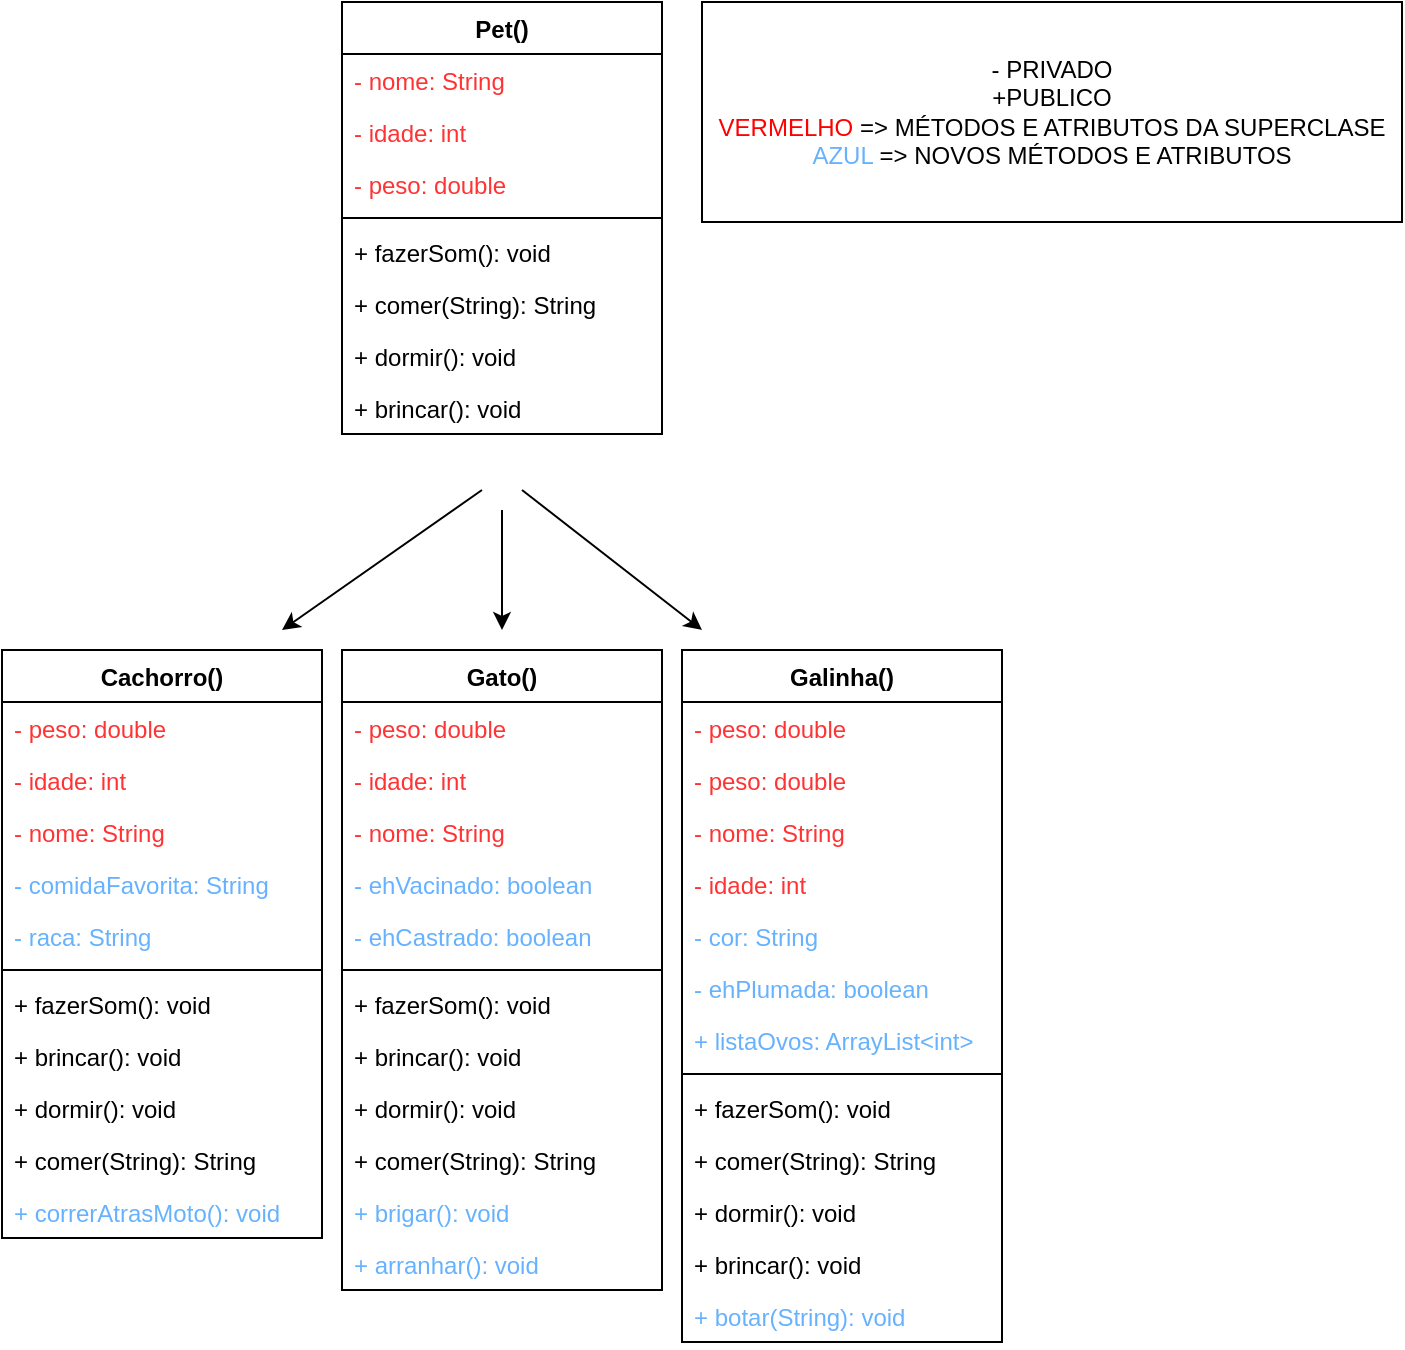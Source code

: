 <mxfile version="20.4.2" type="github">
  <diagram id="gDPnHrGkmhZhdZZES9vp" name="Página-1">
    <mxGraphModel dx="1117" dy="623" grid="1" gridSize="10" guides="1" tooltips="1" connect="1" arrows="1" fold="1" page="1" pageScale="1" pageWidth="827" pageHeight="1169" math="0" shadow="0">
      <root>
        <mxCell id="0" />
        <mxCell id="1" parent="0" />
        <mxCell id="e3xOUU5iOXLVS3TCWzW--3" value="Pet()" style="swimlane;fontStyle=1;align=center;verticalAlign=top;childLayout=stackLayout;horizontal=1;startSize=26;horizontalStack=0;resizeParent=1;resizeParentMax=0;resizeLast=0;collapsible=1;marginBottom=0;" parent="1" vertex="1">
          <mxGeometry x="290" y="90" width="160" height="216" as="geometry">
            <mxRectangle x="290" y="90" width="70" height="30" as="alternateBounds" />
          </mxGeometry>
        </mxCell>
        <mxCell id="e3xOUU5iOXLVS3TCWzW--4" value="- nome: String" style="text;strokeColor=none;fillColor=none;align=left;verticalAlign=top;spacingLeft=4;spacingRight=4;overflow=hidden;rotatable=0;points=[[0,0.5],[1,0.5]];portConstraint=eastwest;fontColor=#FF3333;" parent="e3xOUU5iOXLVS3TCWzW--3" vertex="1">
          <mxGeometry y="26" width="160" height="26" as="geometry" />
        </mxCell>
        <mxCell id="e3xOUU5iOXLVS3TCWzW--7" value="- idade: int" style="text;strokeColor=none;fillColor=none;align=left;verticalAlign=top;spacingLeft=4;spacingRight=4;overflow=hidden;rotatable=0;points=[[0,0.5],[1,0.5]];portConstraint=eastwest;fontColor=#FF3333;" parent="e3xOUU5iOXLVS3TCWzW--3" vertex="1">
          <mxGeometry y="52" width="160" height="26" as="geometry" />
        </mxCell>
        <mxCell id="e3xOUU5iOXLVS3TCWzW--8" value="- peso: double" style="text;strokeColor=none;fillColor=none;align=left;verticalAlign=top;spacingLeft=4;spacingRight=4;overflow=hidden;rotatable=0;points=[[0,0.5],[1,0.5]];portConstraint=eastwest;fontColor=#FF3333;" parent="e3xOUU5iOXLVS3TCWzW--3" vertex="1">
          <mxGeometry y="78" width="160" height="26" as="geometry" />
        </mxCell>
        <mxCell id="e3xOUU5iOXLVS3TCWzW--5" value="" style="line;strokeWidth=1;fillColor=none;align=left;verticalAlign=middle;spacingTop=-1;spacingLeft=3;spacingRight=3;rotatable=0;labelPosition=right;points=[];portConstraint=eastwest;strokeColor=inherit;" parent="e3xOUU5iOXLVS3TCWzW--3" vertex="1">
          <mxGeometry y="104" width="160" height="8" as="geometry" />
        </mxCell>
        <mxCell id="e3xOUU5iOXLVS3TCWzW--6" value="+ fazerSom(): void" style="text;strokeColor=none;fillColor=none;align=left;verticalAlign=top;spacingLeft=4;spacingRight=4;overflow=hidden;rotatable=0;points=[[0,0.5],[1,0.5]];portConstraint=eastwest;" parent="e3xOUU5iOXLVS3TCWzW--3" vertex="1">
          <mxGeometry y="112" width="160" height="26" as="geometry" />
        </mxCell>
        <mxCell id="e3xOUU5iOXLVS3TCWzW--24" value="+ comer(String): String" style="text;strokeColor=none;fillColor=none;align=left;verticalAlign=top;spacingLeft=4;spacingRight=4;overflow=hidden;rotatable=0;points=[[0,0.5],[1,0.5]];portConstraint=eastwest;" parent="e3xOUU5iOXLVS3TCWzW--3" vertex="1">
          <mxGeometry y="138" width="160" height="26" as="geometry" />
        </mxCell>
        <mxCell id="e3xOUU5iOXLVS3TCWzW--25" value="+ dormir(): void" style="text;strokeColor=none;fillColor=none;align=left;verticalAlign=top;spacingLeft=4;spacingRight=4;overflow=hidden;rotatable=0;points=[[0,0.5],[1,0.5]];portConstraint=eastwest;" parent="e3xOUU5iOXLVS3TCWzW--3" vertex="1">
          <mxGeometry y="164" width="160" height="26" as="geometry" />
        </mxCell>
        <mxCell id="e3xOUU5iOXLVS3TCWzW--26" value="+ brincar(): void" style="text;strokeColor=none;fillColor=none;align=left;verticalAlign=top;spacingLeft=4;spacingRight=4;overflow=hidden;rotatable=0;points=[[0,0.5],[1,0.5]];portConstraint=eastwest;" parent="e3xOUU5iOXLVS3TCWzW--3" vertex="1">
          <mxGeometry y="190" width="160" height="26" as="geometry" />
        </mxCell>
        <mxCell id="e3xOUU5iOXLVS3TCWzW--9" value="Cachorro()" style="swimlane;fontStyle=1;align=center;verticalAlign=top;childLayout=stackLayout;horizontal=1;startSize=26;horizontalStack=0;resizeParent=1;resizeParentMax=0;resizeLast=0;collapsible=1;marginBottom=0;" parent="1" vertex="1">
          <mxGeometry x="120" y="414" width="160" height="294" as="geometry" />
        </mxCell>
        <mxCell id="e3xOUU5iOXLVS3TCWzW--29" value="- peso: double" style="text;strokeColor=none;fillColor=none;align=left;verticalAlign=top;spacingLeft=4;spacingRight=4;overflow=hidden;rotatable=0;points=[[0,0.5],[1,0.5]];portConstraint=eastwest;fontColor=#FF3333;" parent="e3xOUU5iOXLVS3TCWzW--9" vertex="1">
          <mxGeometry y="26" width="160" height="26" as="geometry" />
        </mxCell>
        <mxCell id="e3xOUU5iOXLVS3TCWzW--28" value="- idade: int" style="text;strokeColor=none;fillColor=none;align=left;verticalAlign=top;spacingLeft=4;spacingRight=4;overflow=hidden;rotatable=0;points=[[0,0.5],[1,0.5]];portConstraint=eastwest;fontColor=#FF3333;" parent="e3xOUU5iOXLVS3TCWzW--9" vertex="1">
          <mxGeometry y="52" width="160" height="26" as="geometry" />
        </mxCell>
        <mxCell id="e3xOUU5iOXLVS3TCWzW--27" value="- nome: String" style="text;strokeColor=none;fillColor=none;align=left;verticalAlign=top;spacingLeft=4;spacingRight=4;overflow=hidden;rotatable=0;points=[[0,0.5],[1,0.5]];portConstraint=eastwest;fontColor=#FF3333;" parent="e3xOUU5iOXLVS3TCWzW--9" vertex="1">
          <mxGeometry y="78" width="160" height="26" as="geometry" />
        </mxCell>
        <mxCell id="e3xOUU5iOXLVS3TCWzW--10" value="- comidaFavorita: String" style="text;strokeColor=none;fillColor=none;align=left;verticalAlign=top;spacingLeft=4;spacingRight=4;overflow=hidden;rotatable=0;points=[[0,0.5],[1,0.5]];portConstraint=eastwest;fontColor=#66B2FF;" parent="e3xOUU5iOXLVS3TCWzW--9" vertex="1">
          <mxGeometry y="104" width="160" height="26" as="geometry" />
        </mxCell>
        <mxCell id="e3xOUU5iOXLVS3TCWzW--57" value="- raca: String" style="text;strokeColor=none;fillColor=none;align=left;verticalAlign=top;spacingLeft=4;spacingRight=4;overflow=hidden;rotatable=0;points=[[0,0.5],[1,0.5]];portConstraint=eastwest;fontColor=#66B2FF;" parent="e3xOUU5iOXLVS3TCWzW--9" vertex="1">
          <mxGeometry y="130" width="160" height="26" as="geometry" />
        </mxCell>
        <mxCell id="e3xOUU5iOXLVS3TCWzW--11" value="" style="line;strokeWidth=1;fillColor=none;align=left;verticalAlign=middle;spacingTop=-1;spacingLeft=3;spacingRight=3;rotatable=0;labelPosition=right;points=[];portConstraint=eastwest;strokeColor=inherit;" parent="e3xOUU5iOXLVS3TCWzW--9" vertex="1">
          <mxGeometry y="156" width="160" height="8" as="geometry" />
        </mxCell>
        <mxCell id="e3xOUU5iOXLVS3TCWzW--45" value="+ fazerSom(): void" style="text;strokeColor=none;fillColor=none;align=left;verticalAlign=top;spacingLeft=4;spacingRight=4;overflow=hidden;rotatable=0;points=[[0,0.5],[1,0.5]];portConstraint=eastwest;" parent="e3xOUU5iOXLVS3TCWzW--9" vertex="1">
          <mxGeometry y="164" width="160" height="26" as="geometry" />
        </mxCell>
        <mxCell id="e3xOUU5iOXLVS3TCWzW--48" value="+ brincar(): void" style="text;strokeColor=none;fillColor=none;align=left;verticalAlign=top;spacingLeft=4;spacingRight=4;overflow=hidden;rotatable=0;points=[[0,0.5],[1,0.5]];portConstraint=eastwest;" parent="e3xOUU5iOXLVS3TCWzW--9" vertex="1">
          <mxGeometry y="190" width="160" height="26" as="geometry" />
        </mxCell>
        <mxCell id="e3xOUU5iOXLVS3TCWzW--47" value="+ dormir(): void" style="text;strokeColor=none;fillColor=none;align=left;verticalAlign=top;spacingLeft=4;spacingRight=4;overflow=hidden;rotatable=0;points=[[0,0.5],[1,0.5]];portConstraint=eastwest;" parent="e3xOUU5iOXLVS3TCWzW--9" vertex="1">
          <mxGeometry y="216" width="160" height="26" as="geometry" />
        </mxCell>
        <mxCell id="e3xOUU5iOXLVS3TCWzW--46" value="+ comer(String): String" style="text;strokeColor=none;fillColor=none;align=left;verticalAlign=top;spacingLeft=4;spacingRight=4;overflow=hidden;rotatable=0;points=[[0,0.5],[1,0.5]];portConstraint=eastwest;" parent="e3xOUU5iOXLVS3TCWzW--9" vertex="1">
          <mxGeometry y="242" width="160" height="26" as="geometry" />
        </mxCell>
        <mxCell id="e3xOUU5iOXLVS3TCWzW--12" value="+ correrAtrasMoto(): void" style="text;strokeColor=none;fillColor=none;align=left;verticalAlign=top;spacingLeft=4;spacingRight=4;overflow=hidden;rotatable=0;points=[[0,0.5],[1,0.5]];portConstraint=eastwest;fontColor=#66B2FF;" parent="e3xOUU5iOXLVS3TCWzW--9" vertex="1">
          <mxGeometry y="268" width="160" height="26" as="geometry" />
        </mxCell>
        <mxCell id="e3xOUU5iOXLVS3TCWzW--13" value="Gato()" style="swimlane;fontStyle=1;align=center;verticalAlign=top;childLayout=stackLayout;horizontal=1;startSize=26;horizontalStack=0;resizeParent=1;resizeParentMax=0;resizeLast=0;collapsible=1;marginBottom=0;" parent="1" vertex="1">
          <mxGeometry x="290" y="414" width="160" height="320" as="geometry" />
        </mxCell>
        <mxCell id="e3xOUU5iOXLVS3TCWzW--39" value="- peso: double" style="text;strokeColor=none;fillColor=none;align=left;verticalAlign=top;spacingLeft=4;spacingRight=4;overflow=hidden;rotatable=0;points=[[0,0.5],[1,0.5]];portConstraint=eastwest;fontColor=#FF3333;" parent="e3xOUU5iOXLVS3TCWzW--13" vertex="1">
          <mxGeometry y="26" width="160" height="26" as="geometry" />
        </mxCell>
        <mxCell id="e3xOUU5iOXLVS3TCWzW--40" value="- idade: int" style="text;strokeColor=none;fillColor=none;align=left;verticalAlign=top;spacingLeft=4;spacingRight=4;overflow=hidden;rotatable=0;points=[[0,0.5],[1,0.5]];portConstraint=eastwest;fontColor=#FF3333;" parent="e3xOUU5iOXLVS3TCWzW--13" vertex="1">
          <mxGeometry y="52" width="160" height="26" as="geometry" />
        </mxCell>
        <mxCell id="e3xOUU5iOXLVS3TCWzW--41" value="- nome: String" style="text;strokeColor=none;fillColor=none;align=left;verticalAlign=top;spacingLeft=4;spacingRight=4;overflow=hidden;rotatable=0;points=[[0,0.5],[1,0.5]];portConstraint=eastwest;fontColor=#FF3333;" parent="e3xOUU5iOXLVS3TCWzW--13" vertex="1">
          <mxGeometry y="78" width="160" height="26" as="geometry" />
        </mxCell>
        <mxCell id="e3xOUU5iOXLVS3TCWzW--14" value="- ehVacinado: boolean" style="text;strokeColor=none;fillColor=none;align=left;verticalAlign=top;spacingLeft=4;spacingRight=4;overflow=hidden;rotatable=0;points=[[0,0.5],[1,0.5]];portConstraint=eastwest;fontColor=#66B2FF;" parent="e3xOUU5iOXLVS3TCWzW--13" vertex="1">
          <mxGeometry y="104" width="160" height="26" as="geometry" />
        </mxCell>
        <mxCell id="e3xOUU5iOXLVS3TCWzW--60" value="- ehCastrado: boolean" style="text;strokeColor=none;fillColor=none;align=left;verticalAlign=top;spacingLeft=4;spacingRight=4;overflow=hidden;rotatable=0;points=[[0,0.5],[1,0.5]];portConstraint=eastwest;fontColor=#66B2FF;" parent="e3xOUU5iOXLVS3TCWzW--13" vertex="1">
          <mxGeometry y="130" width="160" height="26" as="geometry" />
        </mxCell>
        <mxCell id="e3xOUU5iOXLVS3TCWzW--15" value="" style="line;strokeWidth=1;fillColor=none;align=left;verticalAlign=middle;spacingTop=-1;spacingLeft=3;spacingRight=3;rotatable=0;labelPosition=right;points=[];portConstraint=eastwest;strokeColor=inherit;" parent="e3xOUU5iOXLVS3TCWzW--13" vertex="1">
          <mxGeometry y="156" width="160" height="8" as="geometry" />
        </mxCell>
        <mxCell id="e3xOUU5iOXLVS3TCWzW--49" value="+ fazerSom(): void" style="text;strokeColor=none;fillColor=none;align=left;verticalAlign=top;spacingLeft=4;spacingRight=4;overflow=hidden;rotatable=0;points=[[0,0.5],[1,0.5]];portConstraint=eastwest;" parent="e3xOUU5iOXLVS3TCWzW--13" vertex="1">
          <mxGeometry y="164" width="160" height="26" as="geometry" />
        </mxCell>
        <mxCell id="e3xOUU5iOXLVS3TCWzW--50" value="+ brincar(): void" style="text;strokeColor=none;fillColor=none;align=left;verticalAlign=top;spacingLeft=4;spacingRight=4;overflow=hidden;rotatable=0;points=[[0,0.5],[1,0.5]];portConstraint=eastwest;" parent="e3xOUU5iOXLVS3TCWzW--13" vertex="1">
          <mxGeometry y="190" width="160" height="26" as="geometry" />
        </mxCell>
        <mxCell id="e3xOUU5iOXLVS3TCWzW--51" value="+ dormir(): void" style="text;strokeColor=none;fillColor=none;align=left;verticalAlign=top;spacingLeft=4;spacingRight=4;overflow=hidden;rotatable=0;points=[[0,0.5],[1,0.5]];portConstraint=eastwest;" parent="e3xOUU5iOXLVS3TCWzW--13" vertex="1">
          <mxGeometry y="216" width="160" height="26" as="geometry" />
        </mxCell>
        <mxCell id="e3xOUU5iOXLVS3TCWzW--52" value="+ comer(String): String" style="text;strokeColor=none;fillColor=none;align=left;verticalAlign=top;spacingLeft=4;spacingRight=4;overflow=hidden;rotatable=0;points=[[0,0.5],[1,0.5]];portConstraint=eastwest;" parent="e3xOUU5iOXLVS3TCWzW--13" vertex="1">
          <mxGeometry y="242" width="160" height="26" as="geometry" />
        </mxCell>
        <mxCell id="e3xOUU5iOXLVS3TCWzW--16" value="+ brigar(): void" style="text;strokeColor=none;fillColor=none;align=left;verticalAlign=top;spacingLeft=4;spacingRight=4;overflow=hidden;rotatable=0;points=[[0,0.5],[1,0.5]];portConstraint=eastwest;fontColor=#66B2FF;" parent="e3xOUU5iOXLVS3TCWzW--13" vertex="1">
          <mxGeometry y="268" width="160" height="26" as="geometry" />
        </mxCell>
        <mxCell id="e3xOUU5iOXLVS3TCWzW--62" value="+ arranhar(): void" style="text;strokeColor=none;fillColor=none;align=left;verticalAlign=top;spacingLeft=4;spacingRight=4;overflow=hidden;rotatable=0;points=[[0,0.5],[1,0.5]];portConstraint=eastwest;fontColor=#66B2FF;" parent="e3xOUU5iOXLVS3TCWzW--13" vertex="1">
          <mxGeometry y="294" width="160" height="26" as="geometry" />
        </mxCell>
        <mxCell id="e3xOUU5iOXLVS3TCWzW--17" value="Galinha()" style="swimlane;fontStyle=1;align=center;verticalAlign=top;childLayout=stackLayout;horizontal=1;startSize=26;horizontalStack=0;resizeParent=1;resizeParentMax=0;resizeLast=0;collapsible=1;marginBottom=0;" parent="1" vertex="1">
          <mxGeometry x="460" y="414" width="160" height="346" as="geometry" />
        </mxCell>
        <mxCell id="e3xOUU5iOXLVS3TCWzW--42" value="- peso: double" style="text;strokeColor=none;fillColor=none;align=left;verticalAlign=top;spacingLeft=4;spacingRight=4;overflow=hidden;rotatable=0;points=[[0,0.5],[1,0.5]];portConstraint=eastwest;fontColor=#FF3333;" parent="e3xOUU5iOXLVS3TCWzW--17" vertex="1">
          <mxGeometry y="26" width="160" height="26" as="geometry" />
        </mxCell>
        <mxCell id="Y-qbMXYj5X8FTA-jA4ud-33" value="- peso: double" style="text;strokeColor=none;fillColor=none;align=left;verticalAlign=top;spacingLeft=4;spacingRight=4;overflow=hidden;rotatable=0;points=[[0,0.5],[1,0.5]];portConstraint=eastwest;fontColor=#FF3333;" vertex="1" parent="e3xOUU5iOXLVS3TCWzW--17">
          <mxGeometry y="52" width="160" height="26" as="geometry" />
        </mxCell>
        <mxCell id="e3xOUU5iOXLVS3TCWzW--44" value="- nome: String" style="text;strokeColor=none;fillColor=none;align=left;verticalAlign=top;spacingLeft=4;spacingRight=4;overflow=hidden;rotatable=0;points=[[0,0.5],[1,0.5]];portConstraint=eastwest;fontColor=#FF3333;" parent="e3xOUU5iOXLVS3TCWzW--17" vertex="1">
          <mxGeometry y="78" width="160" height="26" as="geometry" />
        </mxCell>
        <mxCell id="e3xOUU5iOXLVS3TCWzW--43" value="- idade: int" style="text;strokeColor=none;fillColor=none;align=left;verticalAlign=top;spacingLeft=4;spacingRight=4;overflow=hidden;rotatable=0;points=[[0,0.5],[1,0.5]];portConstraint=eastwest;fontColor=#FF3333;" parent="e3xOUU5iOXLVS3TCWzW--17" vertex="1">
          <mxGeometry y="104" width="160" height="26" as="geometry" />
        </mxCell>
        <mxCell id="e3xOUU5iOXLVS3TCWzW--18" value="- cor: String" style="text;strokeColor=none;fillColor=none;align=left;verticalAlign=top;spacingLeft=4;spacingRight=4;overflow=hidden;rotatable=0;points=[[0,0.5],[1,0.5]];portConstraint=eastwest;fontColor=#66B2FF;" parent="e3xOUU5iOXLVS3TCWzW--17" vertex="1">
          <mxGeometry y="130" width="160" height="26" as="geometry" />
        </mxCell>
        <mxCell id="e3xOUU5iOXLVS3TCWzW--63" value="- ehPlumada: boolean" style="text;strokeColor=none;fillColor=none;align=left;verticalAlign=top;spacingLeft=4;spacingRight=4;overflow=hidden;rotatable=0;points=[[0,0.5],[1,0.5]];portConstraint=eastwest;fontColor=#66B2FF;" parent="e3xOUU5iOXLVS3TCWzW--17" vertex="1">
          <mxGeometry y="156" width="160" height="26" as="geometry" />
        </mxCell>
        <mxCell id="e3xOUU5iOXLVS3TCWzW--61" value="+ listaOvos: ArrayList&lt;int&gt;" style="text;strokeColor=none;fillColor=none;align=left;verticalAlign=top;spacingLeft=4;spacingRight=4;overflow=hidden;rotatable=0;points=[[0,0.5],[1,0.5]];portConstraint=eastwest;fontColor=#66B2FF;" parent="e3xOUU5iOXLVS3TCWzW--17" vertex="1">
          <mxGeometry y="182" width="160" height="26" as="geometry" />
        </mxCell>
        <mxCell id="e3xOUU5iOXLVS3TCWzW--19" value="" style="line;strokeWidth=1;fillColor=none;align=left;verticalAlign=middle;spacingTop=-1;spacingLeft=3;spacingRight=3;rotatable=0;labelPosition=right;points=[];portConstraint=eastwest;strokeColor=inherit;" parent="e3xOUU5iOXLVS3TCWzW--17" vertex="1">
          <mxGeometry y="208" width="160" height="8" as="geometry" />
        </mxCell>
        <mxCell id="e3xOUU5iOXLVS3TCWzW--53" value="+ fazerSom(): void" style="text;strokeColor=none;fillColor=none;align=left;verticalAlign=top;spacingLeft=4;spacingRight=4;overflow=hidden;rotatable=0;points=[[0,0.5],[1,0.5]];portConstraint=eastwest;" parent="e3xOUU5iOXLVS3TCWzW--17" vertex="1">
          <mxGeometry y="216" width="160" height="26" as="geometry" />
        </mxCell>
        <mxCell id="e3xOUU5iOXLVS3TCWzW--56" value="+ comer(String): String" style="text;strokeColor=none;fillColor=none;align=left;verticalAlign=top;spacingLeft=4;spacingRight=4;overflow=hidden;rotatable=0;points=[[0,0.5],[1,0.5]];portConstraint=eastwest;" parent="e3xOUU5iOXLVS3TCWzW--17" vertex="1">
          <mxGeometry y="242" width="160" height="26" as="geometry" />
        </mxCell>
        <mxCell id="e3xOUU5iOXLVS3TCWzW--55" value="+ dormir(): void" style="text;strokeColor=none;fillColor=none;align=left;verticalAlign=top;spacingLeft=4;spacingRight=4;overflow=hidden;rotatable=0;points=[[0,0.5],[1,0.5]];portConstraint=eastwest;" parent="e3xOUU5iOXLVS3TCWzW--17" vertex="1">
          <mxGeometry y="268" width="160" height="26" as="geometry" />
        </mxCell>
        <mxCell id="e3xOUU5iOXLVS3TCWzW--54" value="+ brincar(): void" style="text;strokeColor=none;fillColor=none;align=left;verticalAlign=top;spacingLeft=4;spacingRight=4;overflow=hidden;rotatable=0;points=[[0,0.5],[1,0.5]];portConstraint=eastwest;" parent="e3xOUU5iOXLVS3TCWzW--17" vertex="1">
          <mxGeometry y="294" width="160" height="26" as="geometry" />
        </mxCell>
        <mxCell id="e3xOUU5iOXLVS3TCWzW--20" value="+ botar(String): void" style="text;strokeColor=none;fillColor=none;align=left;verticalAlign=top;spacingLeft=4;spacingRight=4;overflow=hidden;rotatable=0;points=[[0,0.5],[1,0.5]];portConstraint=eastwest;fontColor=#66B2FF;" parent="e3xOUU5iOXLVS3TCWzW--17" vertex="1">
          <mxGeometry y="320" width="160" height="26" as="geometry" />
        </mxCell>
        <mxCell id="e3xOUU5iOXLVS3TCWzW--21" value="" style="endArrow=classic;html=1;rounded=0;" parent="1" edge="1">
          <mxGeometry width="50" height="50" relative="1" as="geometry">
            <mxPoint x="360" y="334" as="sourcePoint" />
            <mxPoint x="260" y="404" as="targetPoint" />
          </mxGeometry>
        </mxCell>
        <mxCell id="e3xOUU5iOXLVS3TCWzW--22" value="" style="endArrow=classic;html=1;rounded=0;" parent="1" edge="1">
          <mxGeometry width="50" height="50" relative="1" as="geometry">
            <mxPoint x="370" y="344" as="sourcePoint" />
            <mxPoint x="370" y="404" as="targetPoint" />
          </mxGeometry>
        </mxCell>
        <mxCell id="e3xOUU5iOXLVS3TCWzW--23" value="" style="endArrow=classic;html=1;rounded=0;" parent="1" edge="1">
          <mxGeometry width="50" height="50" relative="1" as="geometry">
            <mxPoint x="380" y="334" as="sourcePoint" />
            <mxPoint x="470" y="404" as="targetPoint" />
          </mxGeometry>
        </mxCell>
        <mxCell id="Y-qbMXYj5X8FTA-jA4ud-32" value="- PRIVADO&lt;br&gt;+PUBLICO&lt;br&gt;&lt;font color=&quot;#ff0000&quot;&gt;VERMELHO &lt;/font&gt;=&amp;gt; MÉTODOS E ATRIBUTOS DA SUPERCLASE&lt;br&gt;&lt;font color=&quot;#66b2ff&quot;&gt;AZUL &lt;/font&gt;=&amp;gt; NOVOS MÉTODOS E ATRIBUTOS" style="rounded=0;whiteSpace=wrap;html=1;" vertex="1" parent="1">
          <mxGeometry x="470" y="90" width="350" height="110" as="geometry" />
        </mxCell>
      </root>
    </mxGraphModel>
  </diagram>
</mxfile>
